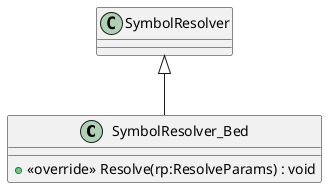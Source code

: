 @startuml
class SymbolResolver_Bed {
    + <<override>> Resolve(rp:ResolveParams) : void
}
SymbolResolver <|-- SymbolResolver_Bed
@enduml
